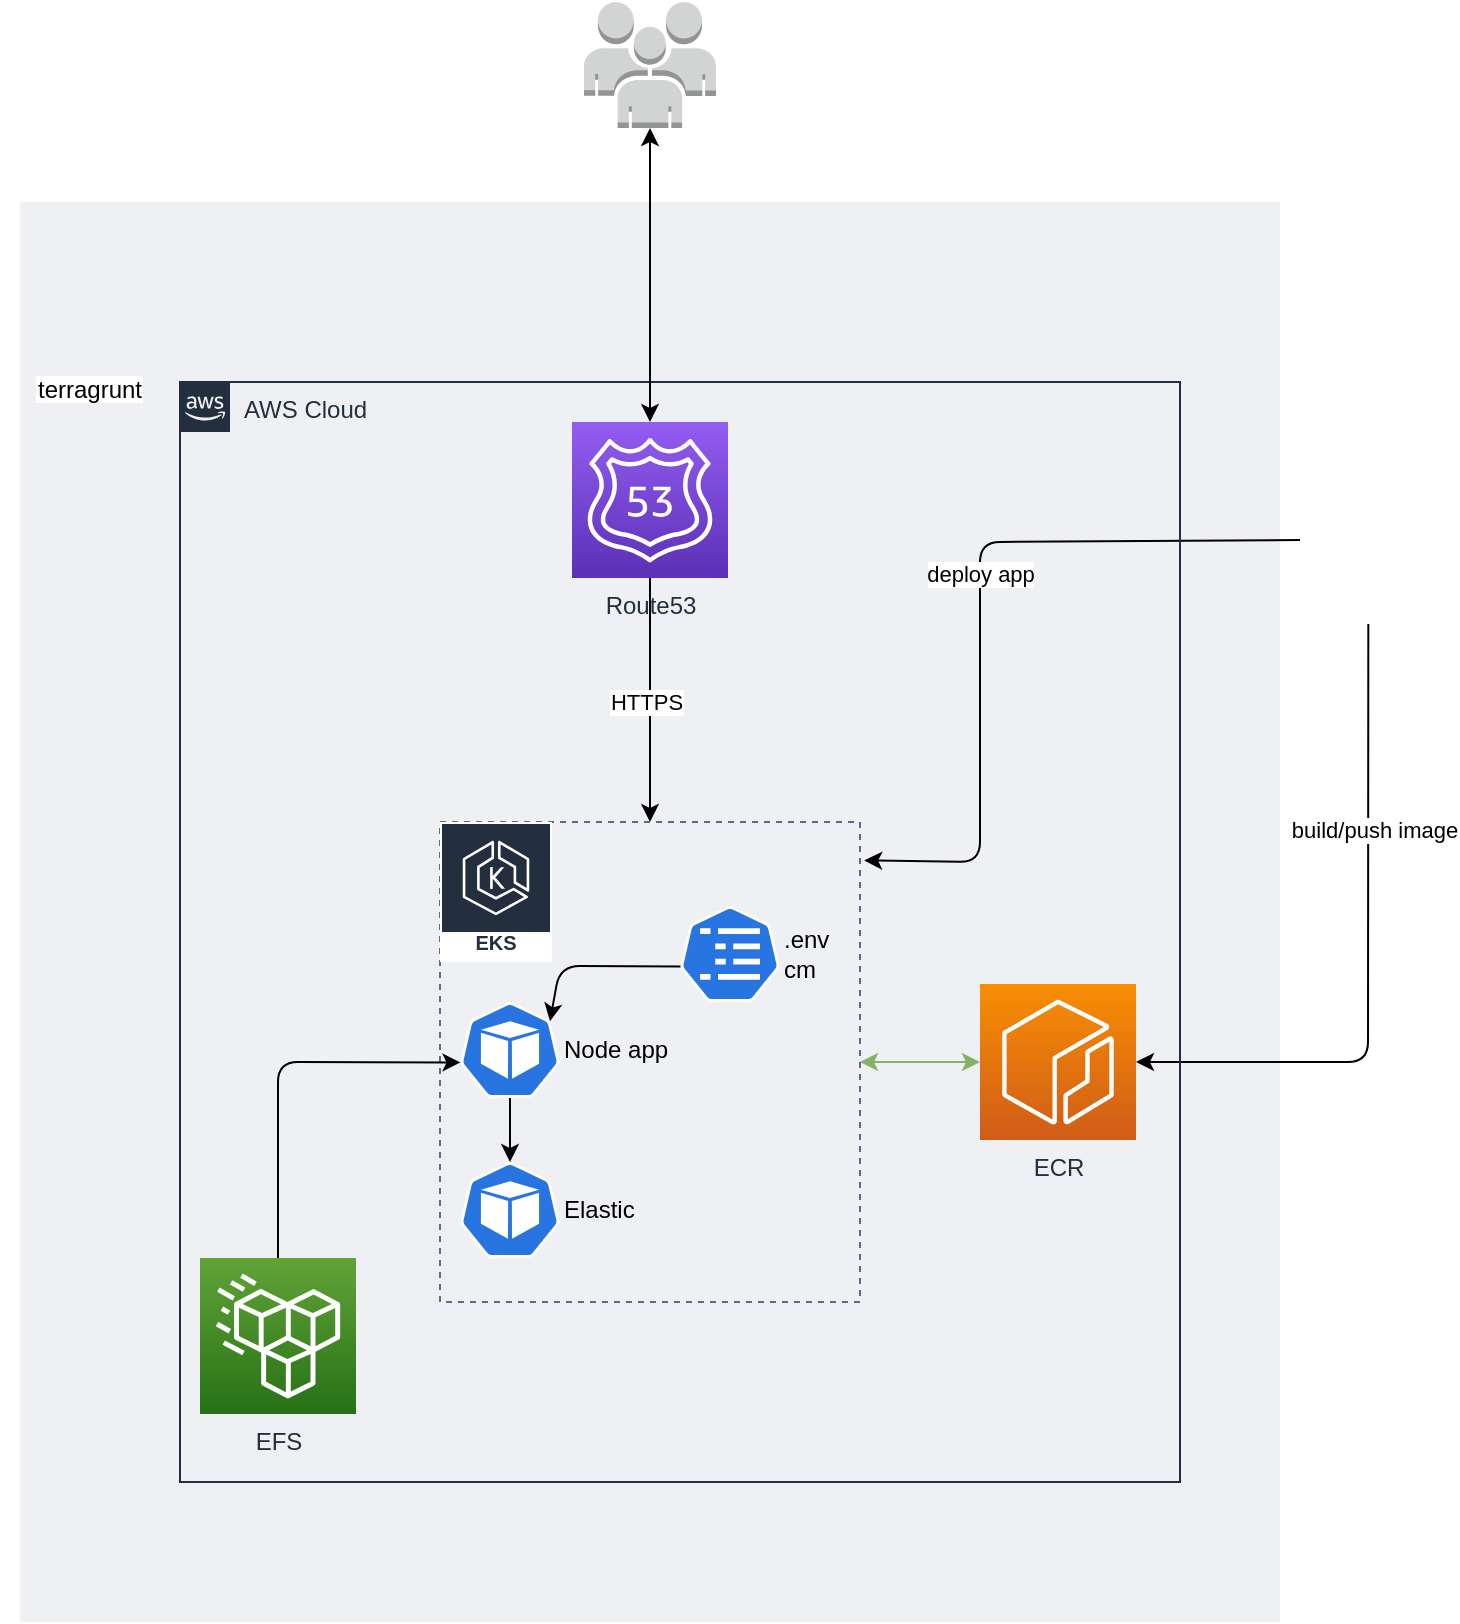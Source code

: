 <mxfile version="20.2.2" type="google"><diagram id="m62PmhpcJukENndJSNP6" name="Page-1"><mxGraphModel grid="1" page="1" gridSize="10" guides="1" tooltips="1" connect="1" arrows="1" fold="1" pageScale="1" pageWidth="827" pageHeight="1169" math="0" shadow="0"><root><mxCell id="0"/><mxCell id="1" parent="0"/><mxCell id="5fbogMEH3PkQR692dbA7-23" value="" style="fillColor=#EFF0F3;strokeColor=none;dashed=0;verticalAlign=top;fontStyle=0;fontColor=#232F3D;" vertex="1" parent="1"><mxGeometry x="20" y="150" width="630" height="710" as="geometry"/></mxCell><mxCell id="FlYY3dyTR6wpS4VLFabT-1" value="Route53" style="sketch=0;points=[[0,0,0],[0.25,0,0],[0.5,0,0],[0.75,0,0],[1,0,0],[0,1,0],[0.25,1,0],[0.5,1,0],[0.75,1,0],[1,1,0],[0,0.25,0],[0,0.5,0],[0,0.75,0],[1,0.25,0],[1,0.5,0],[1,0.75,0]];outlineConnect=0;fontColor=#232F3E;gradientColor=#945DF2;gradientDirection=north;fillColor=#5A30B5;strokeColor=#ffffff;dashed=0;verticalLabelPosition=bottom;verticalAlign=top;align=center;html=1;fontSize=12;fontStyle=0;aspect=fixed;shape=mxgraph.aws4.resourceIcon;resIcon=mxgraph.aws4.route_53;" vertex="1" parent="1"><mxGeometry x="296" y="260" width="78" height="78" as="geometry"/></mxCell><mxCell id="FlYY3dyTR6wpS4VLFabT-5" value="EFS" style="sketch=0;points=[[0,0,0],[0.25,0,0],[0.5,0,0],[0.75,0,0],[1,0,0],[0,1,0],[0.25,1,0],[0.5,1,0],[0.75,1,0],[1,1,0],[0,0.25,0],[0,0.5,0],[0,0.75,0],[1,0.25,0],[1,0.5,0],[1,0.75,0]];outlineConnect=0;fontColor=#232F3E;gradientColor=#60A337;gradientDirection=north;fillColor=#277116;strokeColor=#ffffff;dashed=0;verticalLabelPosition=bottom;verticalAlign=top;align=center;html=1;fontSize=12;fontStyle=0;aspect=fixed;shape=mxgraph.aws4.resourceIcon;resIcon=mxgraph.aws4.efs_standard;" vertex="1" parent="1"><mxGeometry x="110" y="678" width="78" height="78" as="geometry"/></mxCell><mxCell id="FlYY3dyTR6wpS4VLFabT-6" value="ECR" style="sketch=0;points=[[0,0,0],[0.25,0,0],[0.5,0,0],[0.75,0,0],[1,0,0],[0,1,0],[0.25,1,0],[0.5,1,0],[0.75,1,0],[1,1,0],[0,0.25,0],[0,0.5,0],[0,0.75,0],[1,0.25,0],[1,0.5,0],[1,0.75,0]];outlineConnect=0;fontColor=#232F3E;gradientColor=#F78E04;gradientDirection=north;fillColor=#D05C17;strokeColor=#ffffff;dashed=0;verticalLabelPosition=bottom;verticalAlign=top;align=center;html=1;fontSize=12;fontStyle=0;aspect=fixed;shape=mxgraph.aws4.resourceIcon;resIcon=mxgraph.aws4.ecr;" vertex="1" parent="1"><mxGeometry x="500" y="541" width="78" height="78" as="geometry"/></mxCell><mxCell id="FlYY3dyTR6wpS4VLFabT-7" value="" style="endArrow=classic;html=1;rounded=0;entryX=0.5;entryY=0;entryDx=0;entryDy=0;" edge="1" parent="1" source="FlYY3dyTR6wpS4VLFabT-1" target="5fbogMEH3PkQR692dbA7-2"><mxGeometry width="50" height="50" relative="1" as="geometry"><mxPoint x="40" y="360" as="sourcePoint"/><mxPoint x="320" y="340" as="targetPoint"/></mxGeometry></mxCell><mxCell id="5fbogMEH3PkQR692dbA7-9" value="HTTPS" style="edgeLabel;html=1;align=center;verticalAlign=middle;resizable=0;points=[];" connectable="0" vertex="1" parent="FlYY3dyTR6wpS4VLFabT-7"><mxGeometry x="0.018" y="-2" relative="1" as="geometry"><mxPoint as="offset"/></mxGeometry></mxCell><mxCell id="FlYY3dyTR6wpS4VLFabT-17" value="" style="endArrow=classic;html=1;rounded=1;exitX=1;exitY=0.5;exitDx=0;exitDy=0;fillColor=#d5e8d4;strokeColor=#82b366;entryX=0;entryY=0.5;entryDx=0;entryDy=0;entryPerimeter=0;startArrow=classic;startFill=1;" edge="1" parent="1" source="5fbogMEH3PkQR692dbA7-2" target="FlYY3dyTR6wpS4VLFabT-6"><mxGeometry width="50" height="50" relative="1" as="geometry"><mxPoint x="600" y="660" as="sourcePoint"/><mxPoint x="660" y="490" as="targetPoint"/><Array as="points"/></mxGeometry></mxCell><mxCell id="5fbogMEH3PkQR692dbA7-2" value="" style="fillColor=none;strokeColor=#5A6C86;dashed=1;verticalAlign=top;fontStyle=0;fontColor=#5A6C86;" vertex="1" parent="1"><mxGeometry x="230" y="460" width="210" height="240" as="geometry"/></mxCell><mxCell id="5fbogMEH3PkQR692dbA7-1" value="Amazon EKS" style="sketch=0;outlineConnect=0;fontColor=#232F3E;gradientColor=none;strokeColor=#ffffff;fillColor=#232F3E;dashed=0;verticalLabelPosition=middle;verticalAlign=bottom;align=center;html=1;whiteSpace=wrap;fontSize=10;fontStyle=1;spacing=3;shape=mxgraph.aws4.productIcon;prIcon=mxgraph.aws4.eks;" vertex="1" parent="1"><mxGeometry x="230" y="460" width="56" height="70" as="geometry"/></mxCell><mxCell id="5fbogMEH3PkQR692dbA7-3" value="Node app" style="sketch=0;html=1;dashed=0;whitespace=wrap;fillColor=#2875E2;strokeColor=#ffffff;points=[[0.005,0.63,0],[0.1,0.2,0],[0.9,0.2,0],[0.5,0,0],[0.995,0.63,0],[0.72,0.99,0],[0.5,1,0],[0.28,0.99,0]];shape=mxgraph.kubernetes.icon;prIcon=pod;align=left;labelPosition=right;verticalLabelPosition=middle;verticalAlign=middle;" vertex="1" parent="1"><mxGeometry x="240" y="550" width="50" height="48" as="geometry"/></mxCell><mxCell id="5fbogMEH3PkQR692dbA7-4" value="Elastic" style="sketch=0;html=1;dashed=0;whitespace=wrap;fillColor=#2875E2;strokeColor=#ffffff;points=[[0.005,0.63,0],[0.1,0.2,0],[0.9,0.2,0],[0.5,0,0],[0.995,0.63,0],[0.72,0.99,0],[0.5,1,0],[0.28,0.99,0]];shape=mxgraph.kubernetes.icon;prIcon=pod;labelPosition=right;verticalLabelPosition=middle;align=left;verticalAlign=middle;" vertex="1" parent="1"><mxGeometry x="240" y="630" width="50" height="48" as="geometry"/></mxCell><mxCell id="5fbogMEH3PkQR692dbA7-5" value="" style="endArrow=classic;html=1;entryX=0.005;entryY=0.63;entryDx=0;entryDy=0;entryPerimeter=0;exitX=0.5;exitY=0;exitDx=0;exitDy=0;exitPerimeter=0;rounded=1;" edge="1" parent="1" source="FlYY3dyTR6wpS4VLFabT-5" target="5fbogMEH3PkQR692dbA7-3"><mxGeometry width="50" height="50" relative="1" as="geometry"><mxPoint x="-80" y="700" as="sourcePoint"/><mxPoint x="-30" y="650" as="targetPoint"/><Array as="points"><mxPoint x="149" y="580"/></Array></mxGeometry></mxCell><mxCell id="5fbogMEH3PkQR692dbA7-6" value="" style="endArrow=classic;html=1;rounded=1;exitX=0.5;exitY=1;exitDx=0;exitDy=0;exitPerimeter=0;entryX=0.5;entryY=0;entryDx=0;entryDy=0;entryPerimeter=0;" edge="1" parent="1" source="5fbogMEH3PkQR692dbA7-3" target="5fbogMEH3PkQR692dbA7-4"><mxGeometry width="50" height="50" relative="1" as="geometry"><mxPoint x="20" y="660" as="sourcePoint"/><mxPoint x="70" y="610" as="targetPoint"/></mxGeometry></mxCell><mxCell id="5fbogMEH3PkQR692dbA7-7" value=".env&lt;br&gt;cm" style="sketch=0;html=1;dashed=0;whitespace=wrap;fillColor=#2875E2;strokeColor=#ffffff;points=[[0.005,0.63,0],[0.1,0.2,0],[0.9,0.2,0],[0.5,0,0],[0.995,0.63,0],[0.72,0.99,0],[0.5,1,0],[0.28,0.99,0]];shape=mxgraph.kubernetes.icon;prIcon=cm;labelPosition=right;verticalLabelPosition=middle;align=left;verticalAlign=middle;" vertex="1" parent="1"><mxGeometry x="350" y="502" width="50" height="48" as="geometry"/></mxCell><mxCell id="5fbogMEH3PkQR692dbA7-8" value="" style="endArrow=classic;html=1;rounded=1;exitX=0.005;exitY=0.63;exitDx=0;exitDy=0;exitPerimeter=0;entryX=0.9;entryY=0.2;entryDx=0;entryDy=0;entryPerimeter=0;" edge="1" parent="1" source="5fbogMEH3PkQR692dbA7-7" target="5fbogMEH3PkQR692dbA7-3"><mxGeometry width="50" height="50" relative="1" as="geometry"><mxPoint x="-280" y="650" as="sourcePoint"/><mxPoint x="160" y="380" as="targetPoint"/><Array as="points"><mxPoint x="290" y="532"/></Array></mxGeometry></mxCell><mxCell id="5fbogMEH3PkQR692dbA7-10" value="" style="outlineConnect=0;dashed=0;verticalLabelPosition=bottom;verticalAlign=top;align=center;html=1;shape=mxgraph.aws3.users;fillColor=#D2D3D3;gradientColor=none;" vertex="1" parent="1"><mxGeometry x="302" y="50" width="66" height="63" as="geometry"/></mxCell><mxCell id="5fbogMEH3PkQR692dbA7-12" value="" style="shape=image;verticalLabelPosition=bottom;labelBackgroundColor=default;verticalAlign=top;aspect=fixed;imageAspect=0;image=https://upload.wikimedia.org/wikipedia/commons/thumb/2/24/Ansible_logo.svg/1664px-Ansible_logo.svg.png;" vertex="1" parent="1"><mxGeometry x="660.0" y="277" width="68.33" height="84" as="geometry"/></mxCell><mxCell id="5fbogMEH3PkQR692dbA7-13" value="" style="endArrow=classic;html=1;rounded=1;exitX=0.5;exitY=1;exitDx=0;exitDy=0;entryX=1;entryY=0.5;entryDx=0;entryDy=0;entryPerimeter=0;" edge="1" parent="1" source="5fbogMEH3PkQR692dbA7-12" target="FlYY3dyTR6wpS4VLFabT-6"><mxGeometry width="50" height="50" relative="1" as="geometry"><mxPoint x="730" y="350" as="sourcePoint"/><mxPoint x="780" y="300" as="targetPoint"/><Array as="points"><mxPoint x="694" y="580"/></Array></mxGeometry></mxCell><mxCell id="5fbogMEH3PkQR692dbA7-15" value="build/push image" style="edgeLabel;html=1;align=center;verticalAlign=middle;resizable=0;points=[];" connectable="0" vertex="1" parent="5fbogMEH3PkQR692dbA7-13"><mxGeometry x="-0.082" relative="1" as="geometry"><mxPoint x="3" y="-51" as="offset"/></mxGeometry></mxCell><mxCell id="5fbogMEH3PkQR692dbA7-14" value="" style="endArrow=classic;html=1;rounded=1;exitX=0;exitY=0.5;exitDx=0;exitDy=0;entryX=1.01;entryY=0.08;entryDx=0;entryDy=0;entryPerimeter=0;" edge="1" parent="1" source="5fbogMEH3PkQR692dbA7-12" target="5fbogMEH3PkQR692dbA7-2"><mxGeometry width="50" height="50" relative="1" as="geometry"><mxPoint y="400" as="sourcePoint"/><mxPoint x="50" y="350" as="targetPoint"/><Array as="points"><mxPoint x="500" y="320"/><mxPoint x="500" y="480"/></Array></mxGeometry></mxCell><mxCell id="5fbogMEH3PkQR692dbA7-17" value="deploy app" style="edgeLabel;html=1;align=center;verticalAlign=middle;resizable=0;points=[];" connectable="0" vertex="1" parent="5fbogMEH3PkQR692dbA7-14"><mxGeometry x="-0.068" relative="1" as="geometry"><mxPoint as="offset"/></mxGeometry></mxCell><mxCell id="5fbogMEH3PkQR692dbA7-18" value="AWS Cloud" style="points=[[0,0],[0.25,0],[0.5,0],[0.75,0],[1,0],[1,0.25],[1,0.5],[1,0.75],[1,1],[0.75,1],[0.5,1],[0.25,1],[0,1],[0,0.75],[0,0.5],[0,0.25]];outlineConnect=0;gradientColor=none;html=1;whiteSpace=wrap;fontSize=12;fontStyle=0;container=1;pointerEvents=0;collapsible=0;recursiveResize=0;shape=mxgraph.aws4.group;grIcon=mxgraph.aws4.group_aws_cloud_alt;strokeColor=#232F3E;fillColor=none;verticalAlign=top;align=left;spacingLeft=30;fontColor=#232F3E;dashed=0;" vertex="1" parent="1"><mxGeometry x="100" y="240" width="500" height="550" as="geometry"/></mxCell><mxCell id="5fbogMEH3PkQR692dbA7-20" value="" style="endArrow=classic;startArrow=classic;html=1;rounded=1;exitX=0.5;exitY=0;exitDx=0;exitDy=0;exitPerimeter=0;entryX=0.5;entryY=1;entryDx=0;entryDy=0;entryPerimeter=0;" edge="1" parent="1" source="FlYY3dyTR6wpS4VLFabT-1" target="5fbogMEH3PkQR692dbA7-10"><mxGeometry width="50" height="50" relative="1" as="geometry"><mxPoint x="420" y="230" as="sourcePoint"/><mxPoint x="470" y="180" as="targetPoint"/></mxGeometry></mxCell><mxCell id="5fbogMEH3PkQR692dbA7-22" value="terragrunt" style="shape=image;verticalLabelPosition=bottom;labelBackgroundColor=default;verticalAlign=top;aspect=fixed;imageAspect=0;image=https://global.discourse-cdn.com/standard11/uploads/gruntwork/original/1X/451c24614aece67849fd62d0432d77ecd00735c6.png;" vertex="1" parent="1"><mxGeometry x="10" y="140" width="90" height="90" as="geometry"/></mxCell></root></mxGraphModel></diagram></mxfile>
